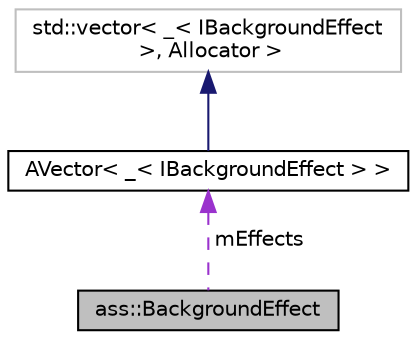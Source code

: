 digraph "ass::BackgroundEffect"
{
 // LATEX_PDF_SIZE
  edge [fontname="Helvetica",fontsize="10",labelfontname="Helvetica",labelfontsize="10"];
  node [fontname="Helvetica",fontsize="10",shape=record];
  Node1 [label="ass::BackgroundEffect",height=0.2,width=0.4,color="black", fillcolor="grey75", style="filled", fontcolor="black",tooltip="Represents custom-rendered background effect."];
  Node2 -> Node1 [dir="back",color="darkorchid3",fontsize="10",style="dashed",label=" mEffects" ,fontname="Helvetica"];
  Node2 [label="AVector\< _\< IBackgroundEffect \> \>",height=0.2,width=0.4,color="black", fillcolor="white", style="filled",URL="$classAVector.html",tooltip=" "];
  Node3 -> Node2 [dir="back",color="midnightblue",fontsize="10",style="solid",fontname="Helvetica"];
  Node3 [label="std::vector\< _\< IBackgroundEffect\l \>, Allocator \>",height=0.2,width=0.4,color="grey75", fillcolor="white", style="filled",tooltip=" "];
}
